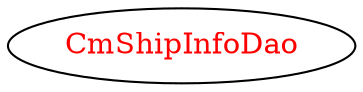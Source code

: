 digraph dependencyGraph {
 concentrate=true;
 ranksep="2.0";
 rankdir="LR"; 
 splines="ortho";
"CmShipInfoDao" [fontcolor="red"];
}